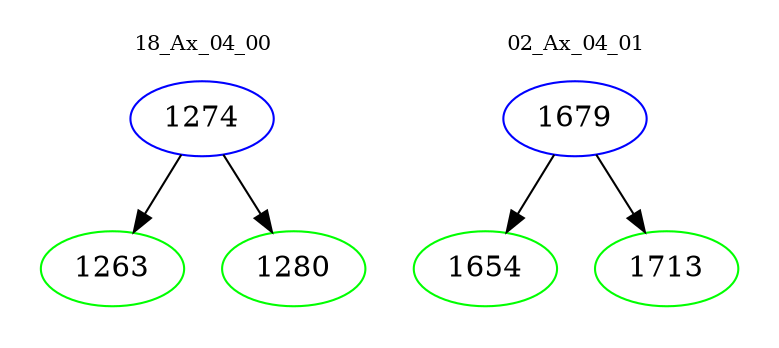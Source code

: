 digraph{
subgraph cluster_0 {
color = white
label = "18_Ax_04_00";
fontsize=10;
T0_1274 [label="1274", color="blue"]
T0_1274 -> T0_1263 [color="black"]
T0_1263 [label="1263", color="green"]
T0_1274 -> T0_1280 [color="black"]
T0_1280 [label="1280", color="green"]
}
subgraph cluster_1 {
color = white
label = "02_Ax_04_01";
fontsize=10;
T1_1679 [label="1679", color="blue"]
T1_1679 -> T1_1654 [color="black"]
T1_1654 [label="1654", color="green"]
T1_1679 -> T1_1713 [color="black"]
T1_1713 [label="1713", color="green"]
}
}
